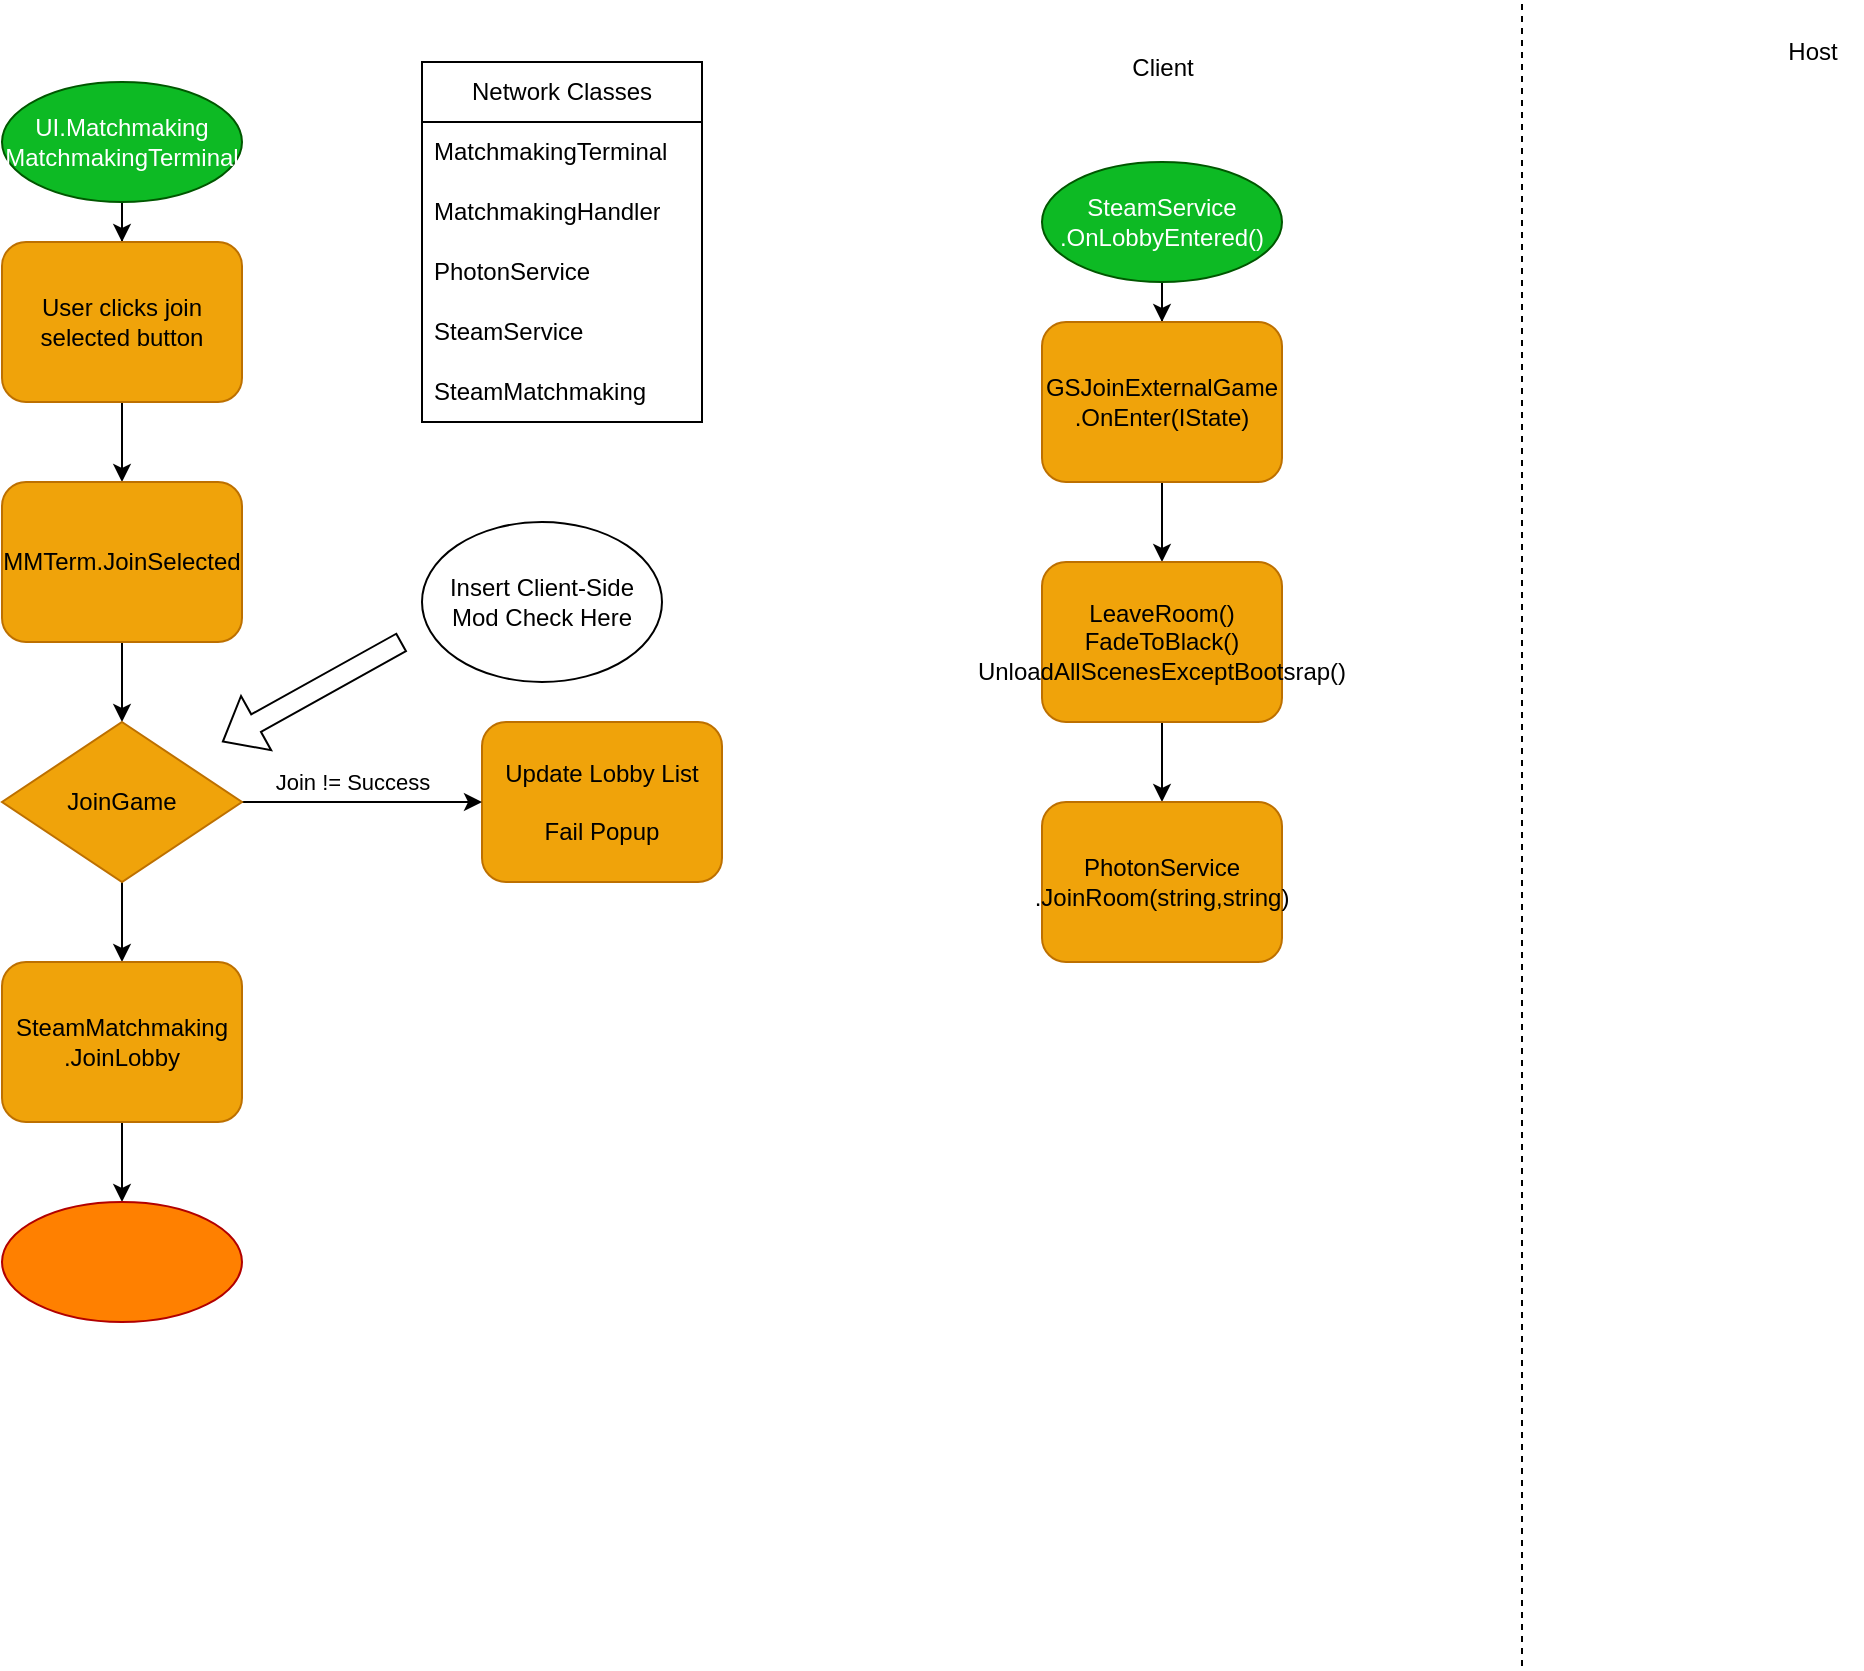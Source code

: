 <mxfile version="22.1.21" type="github">
  <diagram name="Page-1" id="ecbrKntya6NLD0-ps1Tj">
    <mxGraphModel dx="1633" dy="804" grid="1" gridSize="10" guides="1" tooltips="1" connect="1" arrows="1" fold="1" page="1" pageScale="1" pageWidth="850" pageHeight="1100" math="0" shadow="0">
      <root>
        <mxCell id="0" />
        <mxCell id="1" parent="0" />
        <mxCell id="bKeGhtzXt_qyMH1p6n5Y-6" style="edgeStyle=orthogonalEdgeStyle;rounded=0;orthogonalLoop=1;jettySize=auto;html=1;" edge="1" parent="1" source="bKeGhtzXt_qyMH1p6n5Y-1" target="bKeGhtzXt_qyMH1p6n5Y-2">
          <mxGeometry relative="1" as="geometry" />
        </mxCell>
        <mxCell id="bKeGhtzXt_qyMH1p6n5Y-1" value="UI.Matchmaking&lt;br&gt;MatchmakingTerminal" style="ellipse;whiteSpace=wrap;html=1;fillColor=#0DBA24;strokeColor=#005700;fontColor=#ffffff;" vertex="1" parent="1">
          <mxGeometry x="40" y="40" width="120" height="60" as="geometry" />
        </mxCell>
        <mxCell id="bKeGhtzXt_qyMH1p6n5Y-7" style="edgeStyle=orthogonalEdgeStyle;rounded=0;orthogonalLoop=1;jettySize=auto;html=1;" edge="1" parent="1" source="bKeGhtzXt_qyMH1p6n5Y-2" target="bKeGhtzXt_qyMH1p6n5Y-3">
          <mxGeometry relative="1" as="geometry" />
        </mxCell>
        <mxCell id="bKeGhtzXt_qyMH1p6n5Y-2" value="User clicks join selected button" style="rounded=1;whiteSpace=wrap;html=1;fillColor=#f0a30a;fontColor=#000000;strokeColor=#BD7000;" vertex="1" parent="1">
          <mxGeometry x="40" y="120" width="120" height="80" as="geometry" />
        </mxCell>
        <mxCell id="bKeGhtzXt_qyMH1p6n5Y-15" style="edgeStyle=orthogonalEdgeStyle;rounded=0;orthogonalLoop=1;jettySize=auto;html=1;" edge="1" parent="1" source="bKeGhtzXt_qyMH1p6n5Y-3" target="bKeGhtzXt_qyMH1p6n5Y-8">
          <mxGeometry relative="1" as="geometry" />
        </mxCell>
        <mxCell id="bKeGhtzXt_qyMH1p6n5Y-3" value="MMTerm.JoinSelected" style="rounded=1;whiteSpace=wrap;html=1;fillColor=#f0a30a;fontColor=#000000;strokeColor=#BD7000;" vertex="1" parent="1">
          <mxGeometry x="40" y="240" width="120" height="80" as="geometry" />
        </mxCell>
        <mxCell id="bKeGhtzXt_qyMH1p6n5Y-4" value="Update Lobby List&lt;br&gt;&lt;br&gt;Fail Popup" style="rounded=1;whiteSpace=wrap;html=1;fillColor=#f0a30a;fontColor=#000000;strokeColor=#BD7000;" vertex="1" parent="1">
          <mxGeometry x="280" y="360" width="120" height="80" as="geometry" />
        </mxCell>
        <mxCell id="bKeGhtzXt_qyMH1p6n5Y-12" style="edgeStyle=orthogonalEdgeStyle;rounded=0;orthogonalLoop=1;jettySize=auto;html=1;" edge="1" parent="1" source="bKeGhtzXt_qyMH1p6n5Y-8" target="bKeGhtzXt_qyMH1p6n5Y-9">
          <mxGeometry relative="1" as="geometry" />
        </mxCell>
        <mxCell id="bKeGhtzXt_qyMH1p6n5Y-13" style="edgeStyle=orthogonalEdgeStyle;rounded=0;orthogonalLoop=1;jettySize=auto;html=1;entryX=0;entryY=0.5;entryDx=0;entryDy=0;" edge="1" parent="1" source="bKeGhtzXt_qyMH1p6n5Y-8" target="bKeGhtzXt_qyMH1p6n5Y-4">
          <mxGeometry relative="1" as="geometry" />
        </mxCell>
        <mxCell id="bKeGhtzXt_qyMH1p6n5Y-14" value="Join != Success" style="edgeLabel;html=1;align=center;verticalAlign=middle;resizable=0;points=[];" vertex="1" connectable="0" parent="bKeGhtzXt_qyMH1p6n5Y-13">
          <mxGeometry y="5" relative="1" as="geometry">
            <mxPoint x="-5" y="-5" as="offset" />
          </mxGeometry>
        </mxCell>
        <mxCell id="bKeGhtzXt_qyMH1p6n5Y-8" value="JoinGame" style="rhombus;whiteSpace=wrap;html=1;fillColor=#f0a30a;fontColor=#000000;strokeColor=#BD7000;" vertex="1" parent="1">
          <mxGeometry x="40" y="360" width="120" height="80" as="geometry" />
        </mxCell>
        <mxCell id="bKeGhtzXt_qyMH1p6n5Y-35" style="edgeStyle=orthogonalEdgeStyle;rounded=0;orthogonalLoop=1;jettySize=auto;html=1;entryX=0.5;entryY=0;entryDx=0;entryDy=0;" edge="1" parent="1" source="bKeGhtzXt_qyMH1p6n5Y-9" target="bKeGhtzXt_qyMH1p6n5Y-34">
          <mxGeometry relative="1" as="geometry" />
        </mxCell>
        <mxCell id="bKeGhtzXt_qyMH1p6n5Y-9" value="SteamMatchmaking&lt;br&gt;.JoinLobby" style="rounded=1;whiteSpace=wrap;html=1;fillColor=#f0a30a;fontColor=#000000;strokeColor=#BD7000;" vertex="1" parent="1">
          <mxGeometry x="40" y="480" width="120" height="80" as="geometry" />
        </mxCell>
        <mxCell id="bKeGhtzXt_qyMH1p6n5Y-16" value="Insert Client-Side Mod Check Here" style="ellipse;whiteSpace=wrap;html=1;" vertex="1" parent="1">
          <mxGeometry x="250" y="260" width="120" height="80" as="geometry" />
        </mxCell>
        <mxCell id="bKeGhtzXt_qyMH1p6n5Y-19" value="" style="shape=flexArrow;endArrow=classic;html=1;rounded=0;" edge="1" parent="1">
          <mxGeometry width="50" height="50" relative="1" as="geometry">
            <mxPoint x="240" y="320" as="sourcePoint" />
            <mxPoint x="150" y="370" as="targetPoint" />
          </mxGeometry>
        </mxCell>
        <mxCell id="bKeGhtzXt_qyMH1p6n5Y-20" value="Network Classes" style="swimlane;fontStyle=0;childLayout=stackLayout;horizontal=1;startSize=30;horizontalStack=0;resizeParent=1;resizeParentMax=0;resizeLast=0;collapsible=1;marginBottom=0;whiteSpace=wrap;html=1;" vertex="1" parent="1">
          <mxGeometry x="250" y="30" width="140" height="180" as="geometry" />
        </mxCell>
        <mxCell id="bKeGhtzXt_qyMH1p6n5Y-29" value="MatchmakingTerminal" style="text;strokeColor=none;fillColor=none;align=left;verticalAlign=middle;spacingLeft=4;spacingRight=4;overflow=hidden;points=[[0,0.5],[1,0.5]];portConstraint=eastwest;rotatable=0;whiteSpace=wrap;html=1;" vertex="1" parent="bKeGhtzXt_qyMH1p6n5Y-20">
          <mxGeometry y="30" width="140" height="30" as="geometry" />
        </mxCell>
        <mxCell id="bKeGhtzXt_qyMH1p6n5Y-21" value="MatchmakingHandler" style="text;strokeColor=none;fillColor=none;align=left;verticalAlign=middle;spacingLeft=4;spacingRight=4;overflow=hidden;points=[[0,0.5],[1,0.5]];portConstraint=eastwest;rotatable=0;whiteSpace=wrap;html=1;" vertex="1" parent="bKeGhtzXt_qyMH1p6n5Y-20">
          <mxGeometry y="60" width="140" height="30" as="geometry" />
        </mxCell>
        <mxCell id="bKeGhtzXt_qyMH1p6n5Y-23" value="PhotonService" style="text;strokeColor=none;fillColor=none;align=left;verticalAlign=middle;spacingLeft=4;spacingRight=4;overflow=hidden;points=[[0,0.5],[1,0.5]];portConstraint=eastwest;rotatable=0;whiteSpace=wrap;html=1;" vertex="1" parent="bKeGhtzXt_qyMH1p6n5Y-20">
          <mxGeometry y="90" width="140" height="30" as="geometry" />
        </mxCell>
        <mxCell id="bKeGhtzXt_qyMH1p6n5Y-22" value="SteamService" style="text;strokeColor=none;fillColor=none;align=left;verticalAlign=middle;spacingLeft=4;spacingRight=4;overflow=hidden;points=[[0,0.5],[1,0.5]];portConstraint=eastwest;rotatable=0;whiteSpace=wrap;html=1;" vertex="1" parent="bKeGhtzXt_qyMH1p6n5Y-20">
          <mxGeometry y="120" width="140" height="30" as="geometry" />
        </mxCell>
        <mxCell id="bKeGhtzXt_qyMH1p6n5Y-30" value="SteamMatchmaking" style="text;strokeColor=none;fillColor=none;align=left;verticalAlign=middle;spacingLeft=4;spacingRight=4;overflow=hidden;points=[[0,0.5],[1,0.5]];portConstraint=eastwest;rotatable=0;whiteSpace=wrap;html=1;" vertex="1" parent="bKeGhtzXt_qyMH1p6n5Y-20">
          <mxGeometry y="150" width="140" height="30" as="geometry" />
        </mxCell>
        <mxCell id="bKeGhtzXt_qyMH1p6n5Y-34" value="" style="ellipse;whiteSpace=wrap;html=1;fillColor=#FF8000;strokeColor=#B20000;fontColor=#ffffff;direction=east;" vertex="1" parent="1">
          <mxGeometry x="40" y="600" width="120" height="60" as="geometry" />
        </mxCell>
        <mxCell id="bKeGhtzXt_qyMH1p6n5Y-37" value="" style="endArrow=none;dashed=1;html=1;rounded=0;" edge="1" parent="1">
          <mxGeometry width="50" height="50" relative="1" as="geometry">
            <mxPoint x="800" y="832" as="sourcePoint" />
            <mxPoint x="800" as="targetPoint" />
          </mxGeometry>
        </mxCell>
        <mxCell id="bKeGhtzXt_qyMH1p6n5Y-38" value="Client" style="text;html=1;align=center;verticalAlign=middle;resizable=0;points=[];autosize=1;strokeColor=none;fillColor=none;" vertex="1" parent="1">
          <mxGeometry x="595" y="18" width="50" height="30" as="geometry" />
        </mxCell>
        <mxCell id="bKeGhtzXt_qyMH1p6n5Y-39" value="Host" style="text;html=1;align=center;verticalAlign=middle;resizable=0;points=[];autosize=1;strokeColor=none;fillColor=none;" vertex="1" parent="1">
          <mxGeometry x="920" y="10" width="50" height="30" as="geometry" />
        </mxCell>
        <mxCell id="bKeGhtzXt_qyMH1p6n5Y-42" style="edgeStyle=orthogonalEdgeStyle;rounded=0;orthogonalLoop=1;jettySize=auto;html=1;entryX=0.5;entryY=0;entryDx=0;entryDy=0;" edge="1" parent="1" source="bKeGhtzXt_qyMH1p6n5Y-40" target="bKeGhtzXt_qyMH1p6n5Y-41">
          <mxGeometry relative="1" as="geometry" />
        </mxCell>
        <mxCell id="bKeGhtzXt_qyMH1p6n5Y-40" value="SteamService&lt;br&gt;.OnLobbyEntered()" style="ellipse;whiteSpace=wrap;html=1;fillColor=#0DBA24;strokeColor=#005700;fontColor=#ffffff;" vertex="1" parent="1">
          <mxGeometry x="560" y="80" width="120" height="60" as="geometry" />
        </mxCell>
        <mxCell id="bKeGhtzXt_qyMH1p6n5Y-44" style="edgeStyle=orthogonalEdgeStyle;rounded=0;orthogonalLoop=1;jettySize=auto;html=1;" edge="1" parent="1" source="bKeGhtzXt_qyMH1p6n5Y-41" target="bKeGhtzXt_qyMH1p6n5Y-43">
          <mxGeometry relative="1" as="geometry" />
        </mxCell>
        <mxCell id="bKeGhtzXt_qyMH1p6n5Y-41" value="GSJoinExternalGame&lt;br&gt;.OnEnter(IState)" style="rounded=1;whiteSpace=wrap;html=1;fillColor=#f0a30a;fontColor=#000000;strokeColor=#BD7000;" vertex="1" parent="1">
          <mxGeometry x="560" y="160" width="120" height="80" as="geometry" />
        </mxCell>
        <mxCell id="bKeGhtzXt_qyMH1p6n5Y-46" style="edgeStyle=orthogonalEdgeStyle;rounded=0;orthogonalLoop=1;jettySize=auto;html=1;entryX=0.5;entryY=0;entryDx=0;entryDy=0;" edge="1" parent="1" source="bKeGhtzXt_qyMH1p6n5Y-43" target="bKeGhtzXt_qyMH1p6n5Y-45">
          <mxGeometry relative="1" as="geometry" />
        </mxCell>
        <mxCell id="bKeGhtzXt_qyMH1p6n5Y-43" value="LeaveRoom()&lt;br&gt;FadeToBlack()&lt;br&gt;UnloadAllScenesExceptBootsrap()" style="rounded=1;whiteSpace=wrap;html=1;fillColor=#f0a30a;fontColor=#000000;strokeColor=#BD7000;" vertex="1" parent="1">
          <mxGeometry x="560" y="280" width="120" height="80" as="geometry" />
        </mxCell>
        <mxCell id="bKeGhtzXt_qyMH1p6n5Y-45" value="PhotonService&lt;br&gt;.JoinRoom(string,string)" style="rounded=1;whiteSpace=wrap;html=1;fillColor=#f0a30a;fontColor=#000000;strokeColor=#BD7000;" vertex="1" parent="1">
          <mxGeometry x="560" y="400" width="120" height="80" as="geometry" />
        </mxCell>
      </root>
    </mxGraphModel>
  </diagram>
</mxfile>

